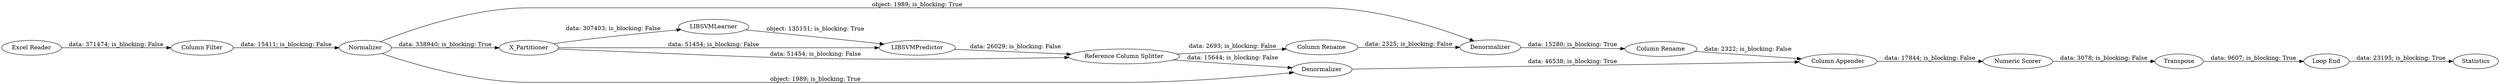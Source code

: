 digraph {
	"-4326242462419037837_72" [label="Loop End"]
	"-4326242462419037837_26" [label=Normalizer]
	"-4326242462419037837_29" [label=Denormalizer]
	"-4326242462419037837_142" [label="Column Filter"]
	"-4326242462419037837_80" [label=Statistics]
	"-4326242462419037837_27" [label="Reference Column Splitter"]
	"-4326242462419037837_33" [label="Numeric Scorer"]
	"-4326242462419037837_59" [label=Transpose]
	"-4326242462419037837_139" [label=LIBSVMLearner]
	"-4326242462419037837_140" [label=LIBSVMPredictor]
	"-4326242462419037837_31" [label="Column Rename"]
	"-4326242462419037837_30" [label="Column Rename"]
	"-4326242462419037837_28" [label=Denormalizer]
	"-4326242462419037837_81" [label=X_Partitioner]
	"-4326242462419037837_32" [label="Column Appender"]
	"-4326242462419037837_34" [label="Excel Reader"]
	"-4326242462419037837_32" -> "-4326242462419037837_33" [label="data: 17844; is_blocking: False"]
	"-4326242462419037837_29" -> "-4326242462419037837_31" [label="data: 15280; is_blocking: True"]
	"-4326242462419037837_81" -> "-4326242462419037837_27" [label="data: 51454; is_blocking: False"]
	"-4326242462419037837_72" -> "-4326242462419037837_80" [label="data: 23195; is_blocking: True"]
	"-4326242462419037837_27" -> "-4326242462419037837_28" [label="data: 15644; is_blocking: False"]
	"-4326242462419037837_26" -> "-4326242462419037837_81" [label="data: 338940; is_blocking: True"]
	"-4326242462419037837_140" -> "-4326242462419037837_27" [label="data: 26029; is_blocking: False"]
	"-4326242462419037837_27" -> "-4326242462419037837_30" [label="data: 2693; is_blocking: False"]
	"-4326242462419037837_28" -> "-4326242462419037837_32" [label="data: 46538; is_blocking: True"]
	"-4326242462419037837_81" -> "-4326242462419037837_140" [label="data: 51454; is_blocking: False"]
	"-4326242462419037837_33" -> "-4326242462419037837_59" [label="data: 3078; is_blocking: False"]
	"-4326242462419037837_142" -> "-4326242462419037837_26" [label="data: 15411; is_blocking: False"]
	"-4326242462419037837_26" -> "-4326242462419037837_28" [label="object: 1989; is_blocking: True"]
	"-4326242462419037837_30" -> "-4326242462419037837_29" [label="data: 2325; is_blocking: False"]
	"-4326242462419037837_59" -> "-4326242462419037837_72" [label="data: 9607; is_blocking: True"]
	"-4326242462419037837_31" -> "-4326242462419037837_32" [label="data: 2322; is_blocking: False"]
	"-4326242462419037837_81" -> "-4326242462419037837_139" [label="data: 307403; is_blocking: False"]
	"-4326242462419037837_139" -> "-4326242462419037837_140" [label="object: 135151; is_blocking: True"]
	"-4326242462419037837_26" -> "-4326242462419037837_29" [label="object: 1989; is_blocking: True"]
	"-4326242462419037837_34" -> "-4326242462419037837_142" [label="data: 371474; is_blocking: False"]
	rankdir=LR
}
